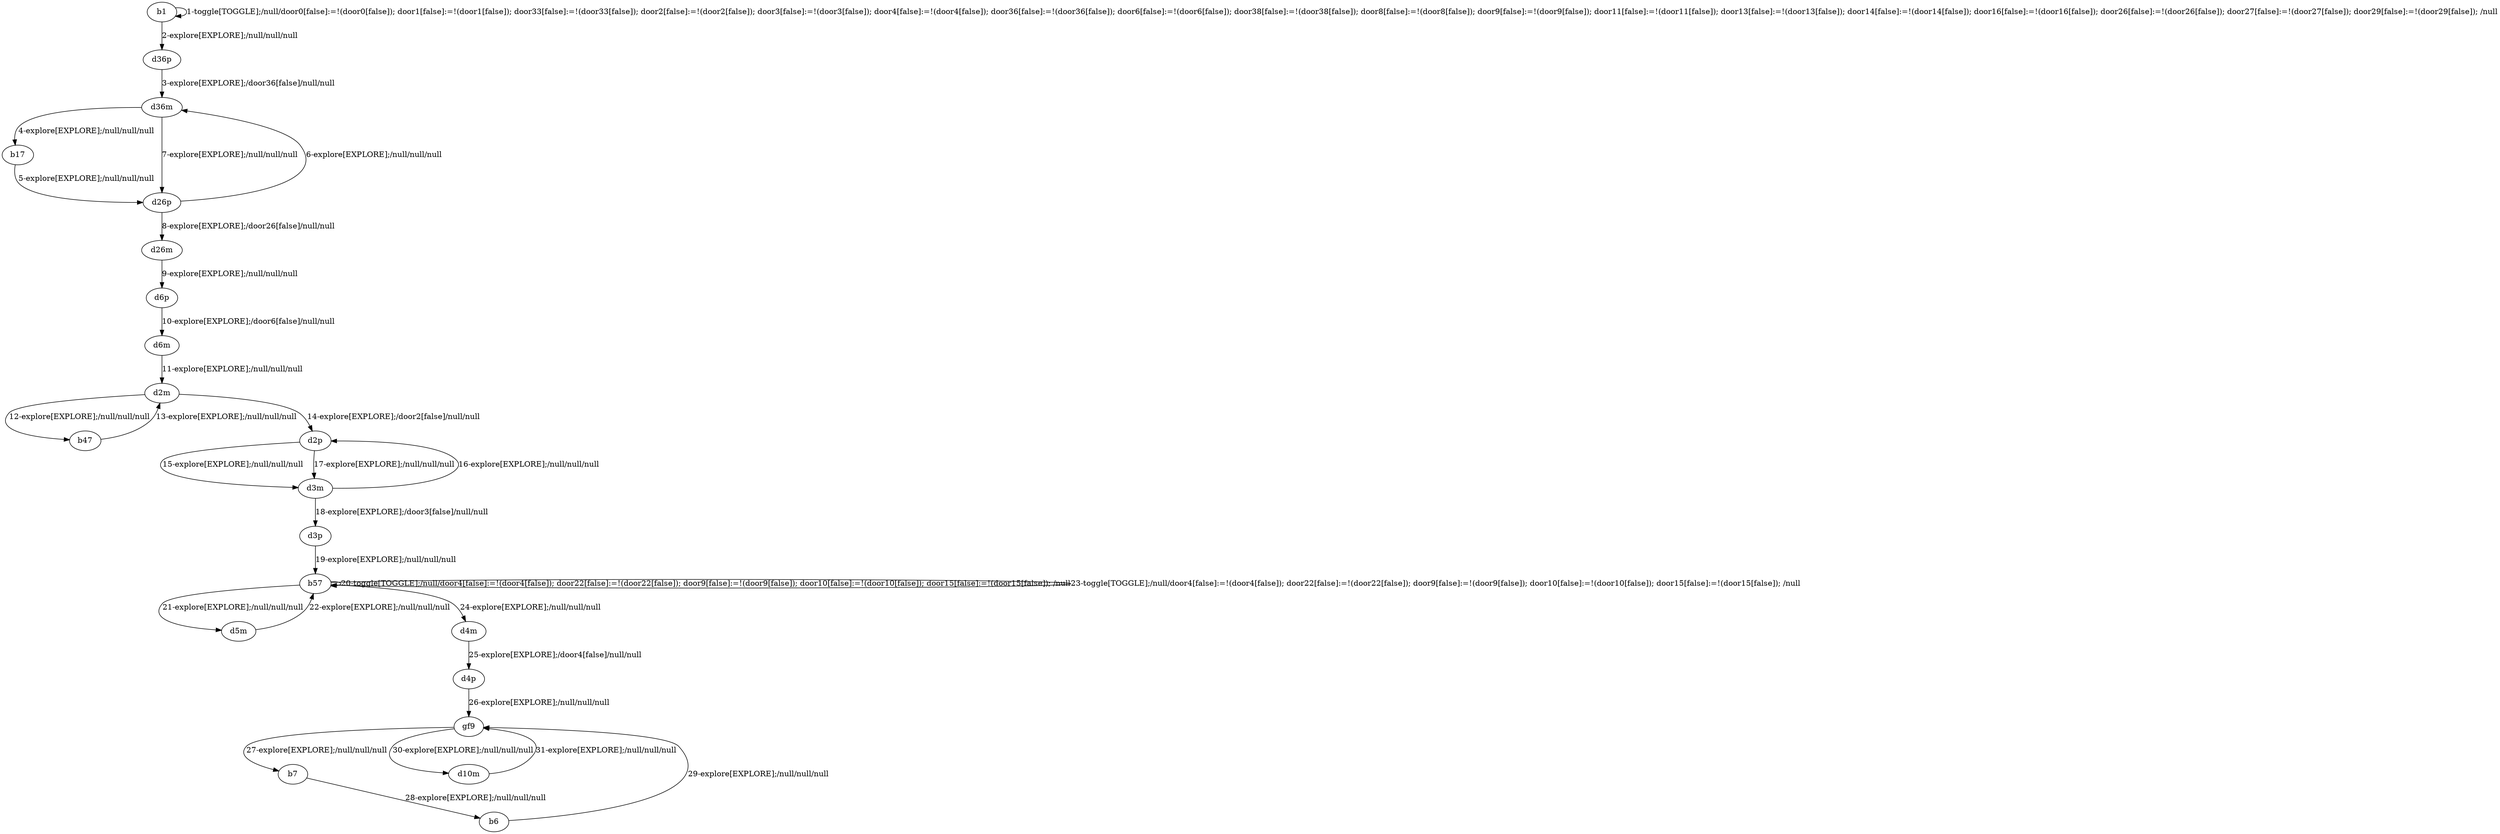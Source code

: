 # Total number of goals covered by this test: 1
# d10m --> gf9

digraph g {
"b1" -> "b1" [label = "1-toggle[TOGGLE];/null/door0[false]:=!(door0[false]); door1[false]:=!(door1[false]); door33[false]:=!(door33[false]); door2[false]:=!(door2[false]); door3[false]:=!(door3[false]); door4[false]:=!(door4[false]); door36[false]:=!(door36[false]); door6[false]:=!(door6[false]); door38[false]:=!(door38[false]); door8[false]:=!(door8[false]); door9[false]:=!(door9[false]); door11[false]:=!(door11[false]); door13[false]:=!(door13[false]); door14[false]:=!(door14[false]); door16[false]:=!(door16[false]); door26[false]:=!(door26[false]); door27[false]:=!(door27[false]); door29[false]:=!(door29[false]); /null"];
"b1" -> "d36p" [label = "2-explore[EXPLORE];/null/null/null"];
"d36p" -> "d36m" [label = "3-explore[EXPLORE];/door36[false]/null/null"];
"d36m" -> "b17" [label = "4-explore[EXPLORE];/null/null/null"];
"b17" -> "d26p" [label = "5-explore[EXPLORE];/null/null/null"];
"d26p" -> "d36m" [label = "6-explore[EXPLORE];/null/null/null"];
"d36m" -> "d26p" [label = "7-explore[EXPLORE];/null/null/null"];
"d26p" -> "d26m" [label = "8-explore[EXPLORE];/door26[false]/null/null"];
"d26m" -> "d6p" [label = "9-explore[EXPLORE];/null/null/null"];
"d6p" -> "d6m" [label = "10-explore[EXPLORE];/door6[false]/null/null"];
"d6m" -> "d2m" [label = "11-explore[EXPLORE];/null/null/null"];
"d2m" -> "b47" [label = "12-explore[EXPLORE];/null/null/null"];
"b47" -> "d2m" [label = "13-explore[EXPLORE];/null/null/null"];
"d2m" -> "d2p" [label = "14-explore[EXPLORE];/door2[false]/null/null"];
"d2p" -> "d3m" [label = "15-explore[EXPLORE];/null/null/null"];
"d3m" -> "d2p" [label = "16-explore[EXPLORE];/null/null/null"];
"d2p" -> "d3m" [label = "17-explore[EXPLORE];/null/null/null"];
"d3m" -> "d3p" [label = "18-explore[EXPLORE];/door3[false]/null/null"];
"d3p" -> "b57" [label = "19-explore[EXPLORE];/null/null/null"];
"b57" -> "b57" [label = "20-toggle[TOGGLE];/null/door4[false]:=!(door4[false]); door22[false]:=!(door22[false]); door9[false]:=!(door9[false]); door10[false]:=!(door10[false]); door15[false]:=!(door15[false]); /null"];
"b57" -> "d5m" [label = "21-explore[EXPLORE];/null/null/null"];
"d5m" -> "b57" [label = "22-explore[EXPLORE];/null/null/null"];
"b57" -> "b57" [label = "23-toggle[TOGGLE];/null/door4[false]:=!(door4[false]); door22[false]:=!(door22[false]); door9[false]:=!(door9[false]); door10[false]:=!(door10[false]); door15[false]:=!(door15[false]); /null"];
"b57" -> "d4m" [label = "24-explore[EXPLORE];/null/null/null"];
"d4m" -> "d4p" [label = "25-explore[EXPLORE];/door4[false]/null/null"];
"d4p" -> "gf9" [label = "26-explore[EXPLORE];/null/null/null"];
"gf9" -> "b7" [label = "27-explore[EXPLORE];/null/null/null"];
"b7" -> "b6" [label = "28-explore[EXPLORE];/null/null/null"];
"b6" -> "gf9" [label = "29-explore[EXPLORE];/null/null/null"];
"gf9" -> "d10m" [label = "30-explore[EXPLORE];/null/null/null"];
"d10m" -> "gf9" [label = "31-explore[EXPLORE];/null/null/null"];
}